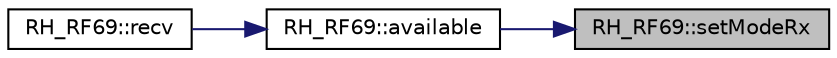 digraph "RH_RF69::setModeRx"
{
 // LATEX_PDF_SIZE
  edge [fontname="Helvetica",fontsize="10",labelfontname="Helvetica",labelfontsize="10"];
  node [fontname="Helvetica",fontsize="10",shape=record];
  rankdir="RL";
  Node1 [label="RH_RF69::setModeRx",height=0.2,width=0.4,color="black", fillcolor="grey75", style="filled", fontcolor="black",tooltip=" "];
  Node1 -> Node2 [dir="back",color="midnightblue",fontsize="10",style="solid",fontname="Helvetica"];
  Node2 [label="RH_RF69::available",height=0.2,width=0.4,color="black", fillcolor="white", style="filled",URL="$class_r_h___r_f69.html#a6f2584eacf160b9d53605e82b46b6574",tooltip=" "];
  Node2 -> Node3 [dir="back",color="midnightblue",fontsize="10",style="solid",fontname="Helvetica"];
  Node3 [label="RH_RF69::recv",height=0.2,width=0.4,color="black", fillcolor="white", style="filled",URL="$class_r_h___r_f69.html#ae298950973257e99d3e958678a26fdf2",tooltip=" "];
}
